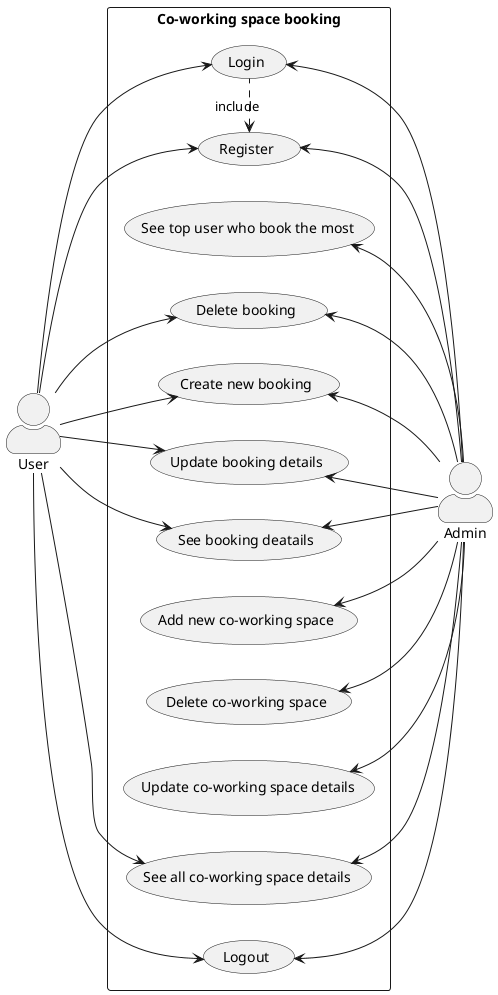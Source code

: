 @startuml case diagram
skinparam actorStyle awesome
left to right direction
actor "User" as fc
actor "Admin" as ad
rectangle "Co-working space booking" {
  usecase "Register" as UC1
  usecase "Login" as UC2
  usecase "Logout" as UC3
  usecase "See all co-working space details" as UC5
  usecase "Update co-working space details" as UC6
  usecase "Delete co-working space" as UC7
  usecase "Add new co-working space" as UC8
  usecase "See booking deatails" as UC9
  usecase "Update booking details" as UC10
  usecase "Create new booking" as UC11
  usecase "Delete booking" as UC12
  usecase "See top user who book the most" as UC13
}
UC1 <. UC2 : include
' UC2 <. UC3 : include
' UC2 <. UC5 : include
' UC2 <. UC6 : include
' UC2 <. UC7 : include
' UC2 <. UC8 : include
' UC2 <. UC9 : include
' UC2 <. UC10 : include
' UC2 <. UC11 : include
' UC2 <. UC12 : include
' UC2 <. UC13 : include

ad -up-> UC1
ad -up-> UC2
ad -up-> UC3
ad -up-> UC5
ad -up-> UC6
ad -up-> UC7
ad -up-> UC8
ad -up-> UC9
ad -up-> UC10
ad -up-> UC11
ad -up-> UC12
ad -up-> UC13

fc --> UC1
fc --> UC2
fc --> UC3
fc --> UC5
fc --> UC9
fc --> UC10
fc --> UC12
fc --> UC11

@enduml

